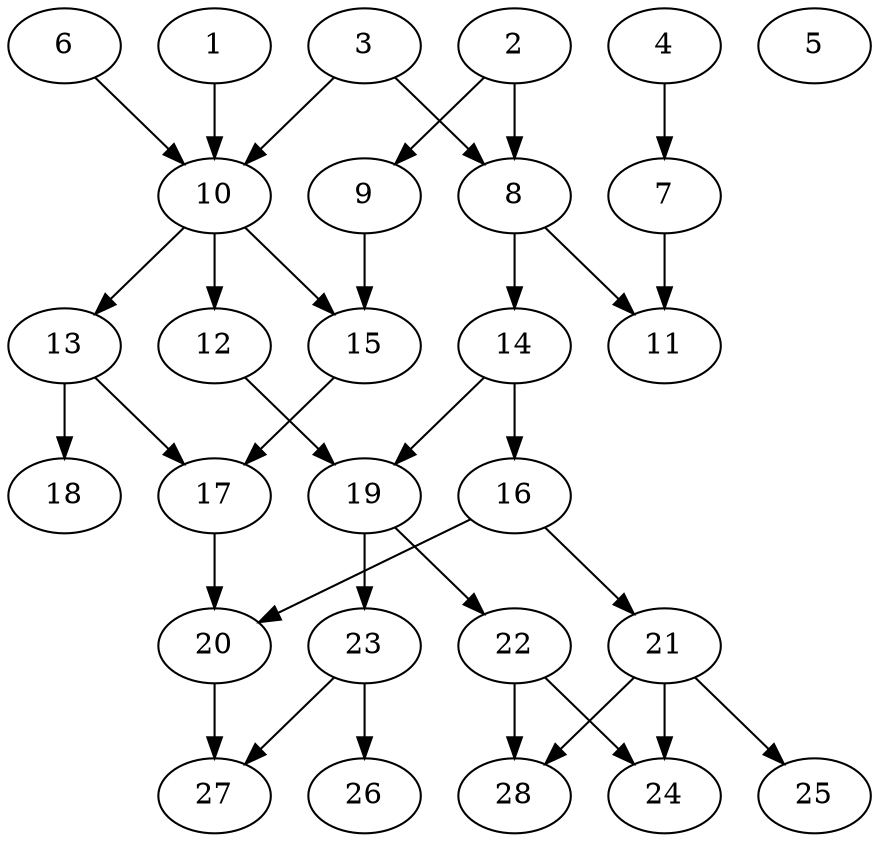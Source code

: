 // DAG (tier=2-normal, mode=compute, n=28, ccr=0.360, fat=0.624, density=0.428, regular=0.531, jump=0.186, mindata=524288, maxdata=8388608)
// DAG automatically generated by daggen at Sun Aug 24 16:33:33 2025
// /home/ermia/Project/Environments/daggen/bin/daggen --dot --ccr 0.360 --fat 0.624 --regular 0.531 --density 0.428 --jump 0.186 --mindata 524288 --maxdata 8388608 -n 28 
digraph G {
  1 [size="5895430472971044", alpha="0.11", expect_size="2947715236485522"]
  1 -> 10 [size ="330517270495232"]
  2 [size="158211811685420160", alpha="0.15", expect_size="79105905842710080"]
  2 -> 8 [size ="223958125248512"]
  2 -> 9 [size ="223958125248512"]
  3 [size="455344438388696547328", alpha="0.10", expect_size="227672219194348273664"]
  3 -> 8 [size ="473496396234752"]
  3 -> 10 [size ="473496396234752"]
  4 [size="530011607046995", alpha="0.06", expect_size="265005803523497"]
  4 -> 7 [size ="21771130503168"]
  5 [size="579126028618694656000", alpha="0.18", expect_size="289563014309347328000"]
  6 [size="3785679359759613952", alpha="0.05", expect_size="1892839679879806976"]
  6 -> 10 [size ="19432076214272"]
  7 [size="2178717826997551104", alpha="0.07", expect_size="1089358913498775552"]
  7 -> 11 [size ="13444891803648"]
  8 [size="366088101533208018944", alpha="0.12", expect_size="183044050766604009472"]
  8 -> 11 [size ="409399268999168"]
  8 -> 14 [size ="409399268999168"]
  9 [size="11841487392519792", alpha="0.04", expect_size="5920743696259896"]
  9 -> 15 [size ="227526429376512"]
  10 [size="673979483901897984", alpha="0.17", expect_size="336989741950948992"]
  10 -> 12 [size ="487590994116608"]
  10 -> 13 [size ="487590994116608"]
  10 -> 15 [size ="487590994116608"]
  11 [size="19510645059261300736", alpha="0.08", expect_size="9755322529630650368"]
  12 [size="16311596667641936", alpha="0.14", expect_size="8155798333820968"]
  12 -> 19 [size ="277155447570432"]
  13 [size="93891184968356352", alpha="0.14", expect_size="46945592484178176"]
  13 -> 17 [size ="192308368637952"]
  13 -> 18 [size ="192308368637952"]
  14 [size="525124643006402", alpha="0.03", expect_size="262562321503201"]
  14 -> 16 [size ="9301364047872"]
  14 -> 19 [size ="9301364047872"]
  15 [size="116974938163588890624", alpha="0.08", expect_size="58487469081794445312"]
  15 -> 17 [size ="191345624875008"]
  16 [size="246969607150309998592", alpha="0.07", expect_size="123484803575154999296"]
  16 -> 20 [size ="314909426450432"]
  16 -> 21 [size ="314909426450432"]
  17 [size="157978554824396128", alpha="0.10", expect_size="78989277412198064"]
  17 -> 20 [size ="210218818469888"]
  18 [size="116461354599701282816", alpha="0.17", expect_size="58230677299850641408"]
  19 [size="442199937191510016000", alpha="0.12", expect_size="221099968595755008000"]
  19 -> 22 [size ="464339651788800"]
  19 -> 23 [size ="464339651788800"]
  20 [size="594757241338137472", alpha="0.03", expect_size="297378620669068736"]
  20 -> 27 [size ="215968705937408"]
  21 [size="241329608157298688", alpha="0.02", expect_size="120664804078649344"]
  21 -> 24 [size ="3100966387712"]
  21 -> 25 [size ="3100966387712"]
  21 -> 28 [size ="3100966387712"]
  22 [size="215406113125549735936", alpha="0.05", expect_size="107703056562774867968"]
  22 -> 24 [size ="287471858352128"]
  22 -> 28 [size ="287471858352128"]
  23 [size="2012746590808178688", alpha="0.17", expect_size="1006373295404089344"]
  23 -> 26 [size ="12753108467712"]
  23 -> 27 [size ="12753108467712"]
  24 [size="128972555565500727296", alpha="0.03", expect_size="64486277782750363648"]
  25 [size="316193137698378088448", alpha="0.07", expect_size="158096568849189044224"]
  26 [size="18154980075215784", alpha="0.03", expect_size="9077490037607892"]
  27 [size="225267122913476083712", alpha="0.06", expect_size="112633561456738041856"]
  28 [size="46990229826726526976", alpha="0.08", expect_size="23495114913363263488"]
}